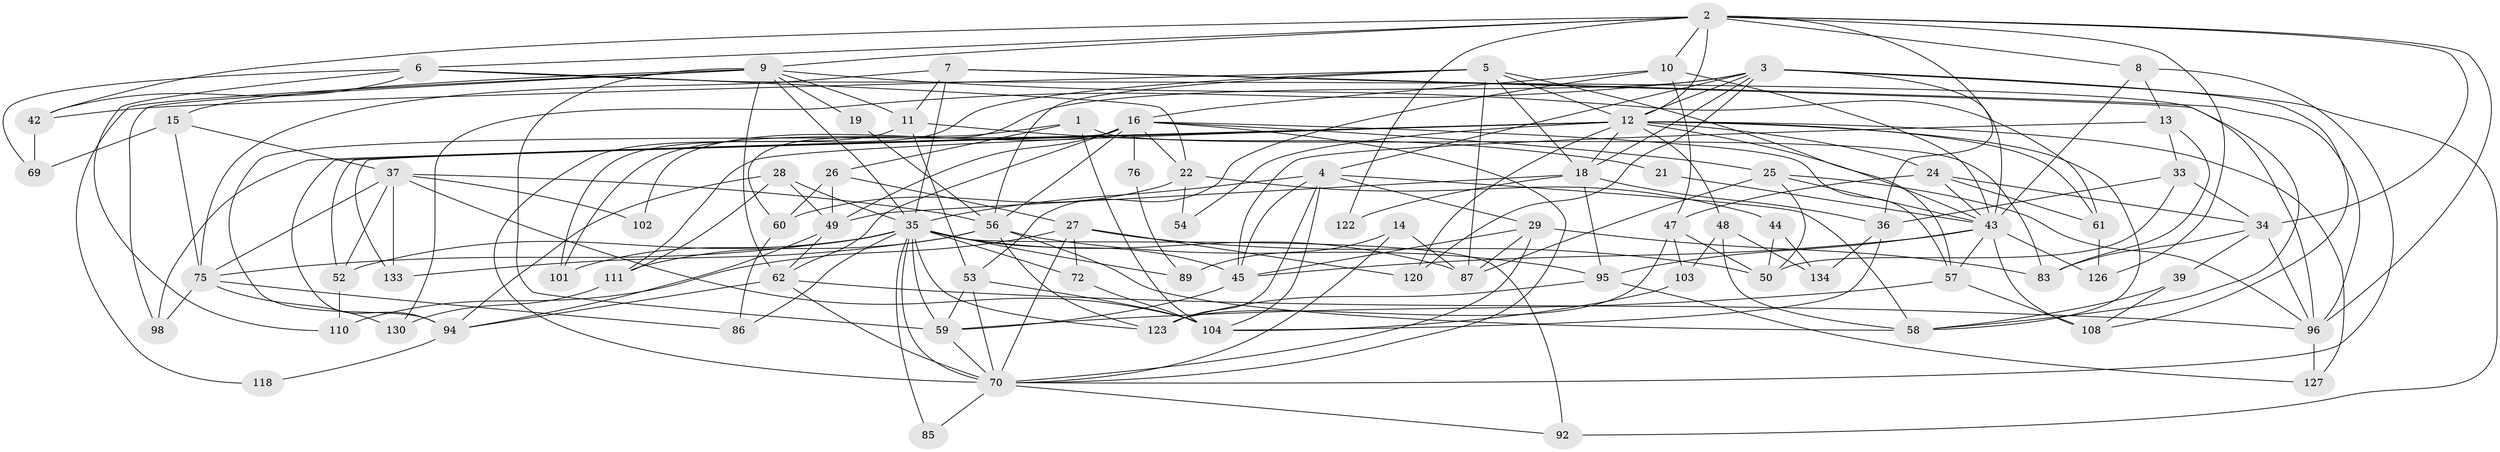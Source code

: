 // original degree distribution, {4: 0.29411764705882354, 5: 0.16911764705882354, 3: 0.33088235294117646, 7: 0.029411764705882353, 2: 0.08823529411764706, 6: 0.0661764705882353, 9: 0.014705882352941176, 10: 0.007352941176470588}
// Generated by graph-tools (version 1.1) at 2025/18/03/04/25 18:18:46]
// undirected, 81 vertices, 208 edges
graph export_dot {
graph [start="1"]
  node [color=gray90,style=filled];
  1;
  2 [super="+17"];
  3 [super="+78+84"];
  4 [super="+30"];
  5 [super="+23+20"];
  6 [super="+114"];
  7 [super="+119"];
  8;
  9 [super="+82"];
  10;
  11 [super="+31"];
  12 [super="+46+121+131"];
  13;
  14;
  15 [super="+105"];
  16 [super="+64+38"];
  18 [super="+93"];
  19;
  21;
  22;
  24 [super="+55+41"];
  25 [super="+80"];
  26;
  27 [super="+81"];
  28 [super="+115"];
  29 [super="+40"];
  33 [super="+65"];
  34 [super="+68"];
  35 [super="+91+67"];
  36;
  37 [super="+63"];
  39;
  42;
  43 [super="+51+112"];
  44;
  45 [super="+71"];
  47;
  48;
  49 [super="+73+113"];
  50;
  52;
  53;
  54;
  56 [super="+66"];
  57;
  58;
  59 [super="+116"];
  60;
  61 [super="+109"];
  62 [super="+90+100"];
  69 [super="+79"];
  70 [super="+88"];
  72;
  75 [super="+97+125"];
  76;
  83;
  85;
  86;
  87;
  89;
  92;
  94;
  95;
  96 [super="+124"];
  98;
  101;
  102;
  103;
  104;
  108;
  110;
  111 [super="+128"];
  118;
  120;
  122;
  123;
  126;
  127;
  130;
  133;
  134;
  1 -- 26;
  1 -- 104;
  1 -- 83;
  1 -- 101;
  2 -- 10;
  2 -- 42;
  2 -- 126;
  2 -- 12;
  2 -- 96;
  2 -- 34;
  2 -- 36;
  2 -- 8;
  2 -- 122;
  2 -- 6;
  2 -- 9;
  3 -- 4;
  3 -- 108;
  3 -- 43 [weight=2];
  3 -- 12;
  3 -- 130;
  3 -- 120;
  3 -- 60;
  3 -- 92;
  3 -- 18;
  4 -- 104;
  4 -- 58;
  4 -- 123;
  4 -- 29;
  4 -- 45;
  4 -- 35;
  5 -- 56;
  5 -- 57;
  5 -- 42;
  5 -- 101;
  5 -- 12;
  5 -- 87;
  5 -- 18;
  6 -- 42;
  6 -- 22;
  6 -- 110;
  6 -- 96;
  6 -- 69;
  7 -- 58;
  7 -- 96;
  7 -- 35;
  7 -- 75;
  7 -- 11;
  8 -- 70;
  8 -- 13;
  8 -- 43;
  9 -- 61;
  9 -- 15;
  9 -- 19;
  9 -- 59;
  9 -- 118;
  9 -- 35;
  9 -- 98;
  9 -- 11;
  9 -- 62;
  10 -- 53;
  10 -- 47;
  10 -- 16;
  10 -- 43;
  11 -- 53;
  11 -- 21;
  11 -- 70;
  12 -- 43 [weight=2];
  12 -- 52;
  12 -- 111;
  12 -- 127;
  12 -- 94;
  12 -- 98;
  12 -- 133;
  12 -- 48;
  12 -- 18;
  12 -- 54;
  12 -- 120;
  12 -- 58;
  12 -- 61;
  12 -- 24;
  13 -- 83;
  13 -- 33;
  13 -- 45;
  14 -- 87;
  14 -- 89;
  14 -- 70;
  15 -- 75;
  15 -- 69;
  15 -- 37;
  16 -- 102 [weight=2];
  16 -- 56;
  16 -- 76 [weight=2];
  16 -- 70;
  16 -- 22;
  16 -- 25;
  16 -- 94;
  16 -- 57;
  16 -- 49;
  16 -- 62;
  18 -- 49;
  18 -- 36;
  18 -- 122;
  18 -- 95;
  19 -- 56;
  21 -- 43;
  22 -- 60;
  22 -- 44;
  22 -- 54;
  24 -- 47;
  24 -- 34;
  24 -- 61;
  24 -- 43;
  25 -- 50;
  25 -- 87;
  25 -- 43 [weight=2];
  25 -- 96;
  26 -- 60;
  26 -- 49;
  26 -- 27;
  27 -- 72;
  27 -- 50;
  27 -- 120;
  27 -- 110;
  27 -- 70;
  28 -- 35;
  28 -- 49;
  28 -- 94;
  28 -- 111;
  29 -- 45;
  29 -- 83;
  29 -- 87;
  29 -- 70;
  33 -- 34 [weight=2];
  33 -- 50;
  33 -- 36;
  34 -- 96;
  34 -- 39;
  34 -- 83;
  35 -- 72 [weight=2];
  35 -- 85;
  35 -- 101;
  35 -- 70;
  35 -- 75;
  35 -- 45;
  35 -- 92;
  35 -- 52;
  35 -- 86;
  35 -- 89;
  35 -- 123;
  35 -- 87;
  35 -- 59;
  36 -- 134;
  36 -- 104;
  37 -- 133;
  37 -- 102;
  37 -- 104;
  37 -- 75 [weight=2];
  37 -- 56;
  37 -- 52;
  39 -- 58;
  39 -- 108;
  42 -- 69;
  43 -- 108;
  43 -- 126;
  43 -- 57;
  43 -- 45;
  43 -- 95;
  44 -- 50;
  44 -- 134;
  45 -- 59;
  47 -- 123;
  47 -- 50;
  47 -- 103;
  48 -- 58;
  48 -- 103;
  48 -- 134;
  49 -- 94;
  49 -- 62;
  52 -- 110;
  53 -- 104;
  53 -- 70;
  53 -- 59;
  56 -- 133;
  56 -- 58;
  56 -- 123;
  56 -- 95;
  56 -- 111;
  57 -- 108;
  57 -- 59;
  59 -- 70;
  60 -- 86;
  61 -- 126;
  62 -- 70;
  62 -- 96;
  62 -- 94;
  70 -- 85;
  70 -- 92;
  72 -- 104;
  75 -- 86;
  75 -- 98;
  75 -- 130;
  76 -- 89;
  94 -- 118;
  95 -- 127;
  95 -- 123;
  96 -- 127;
  103 -- 104;
  111 -- 130;
}
